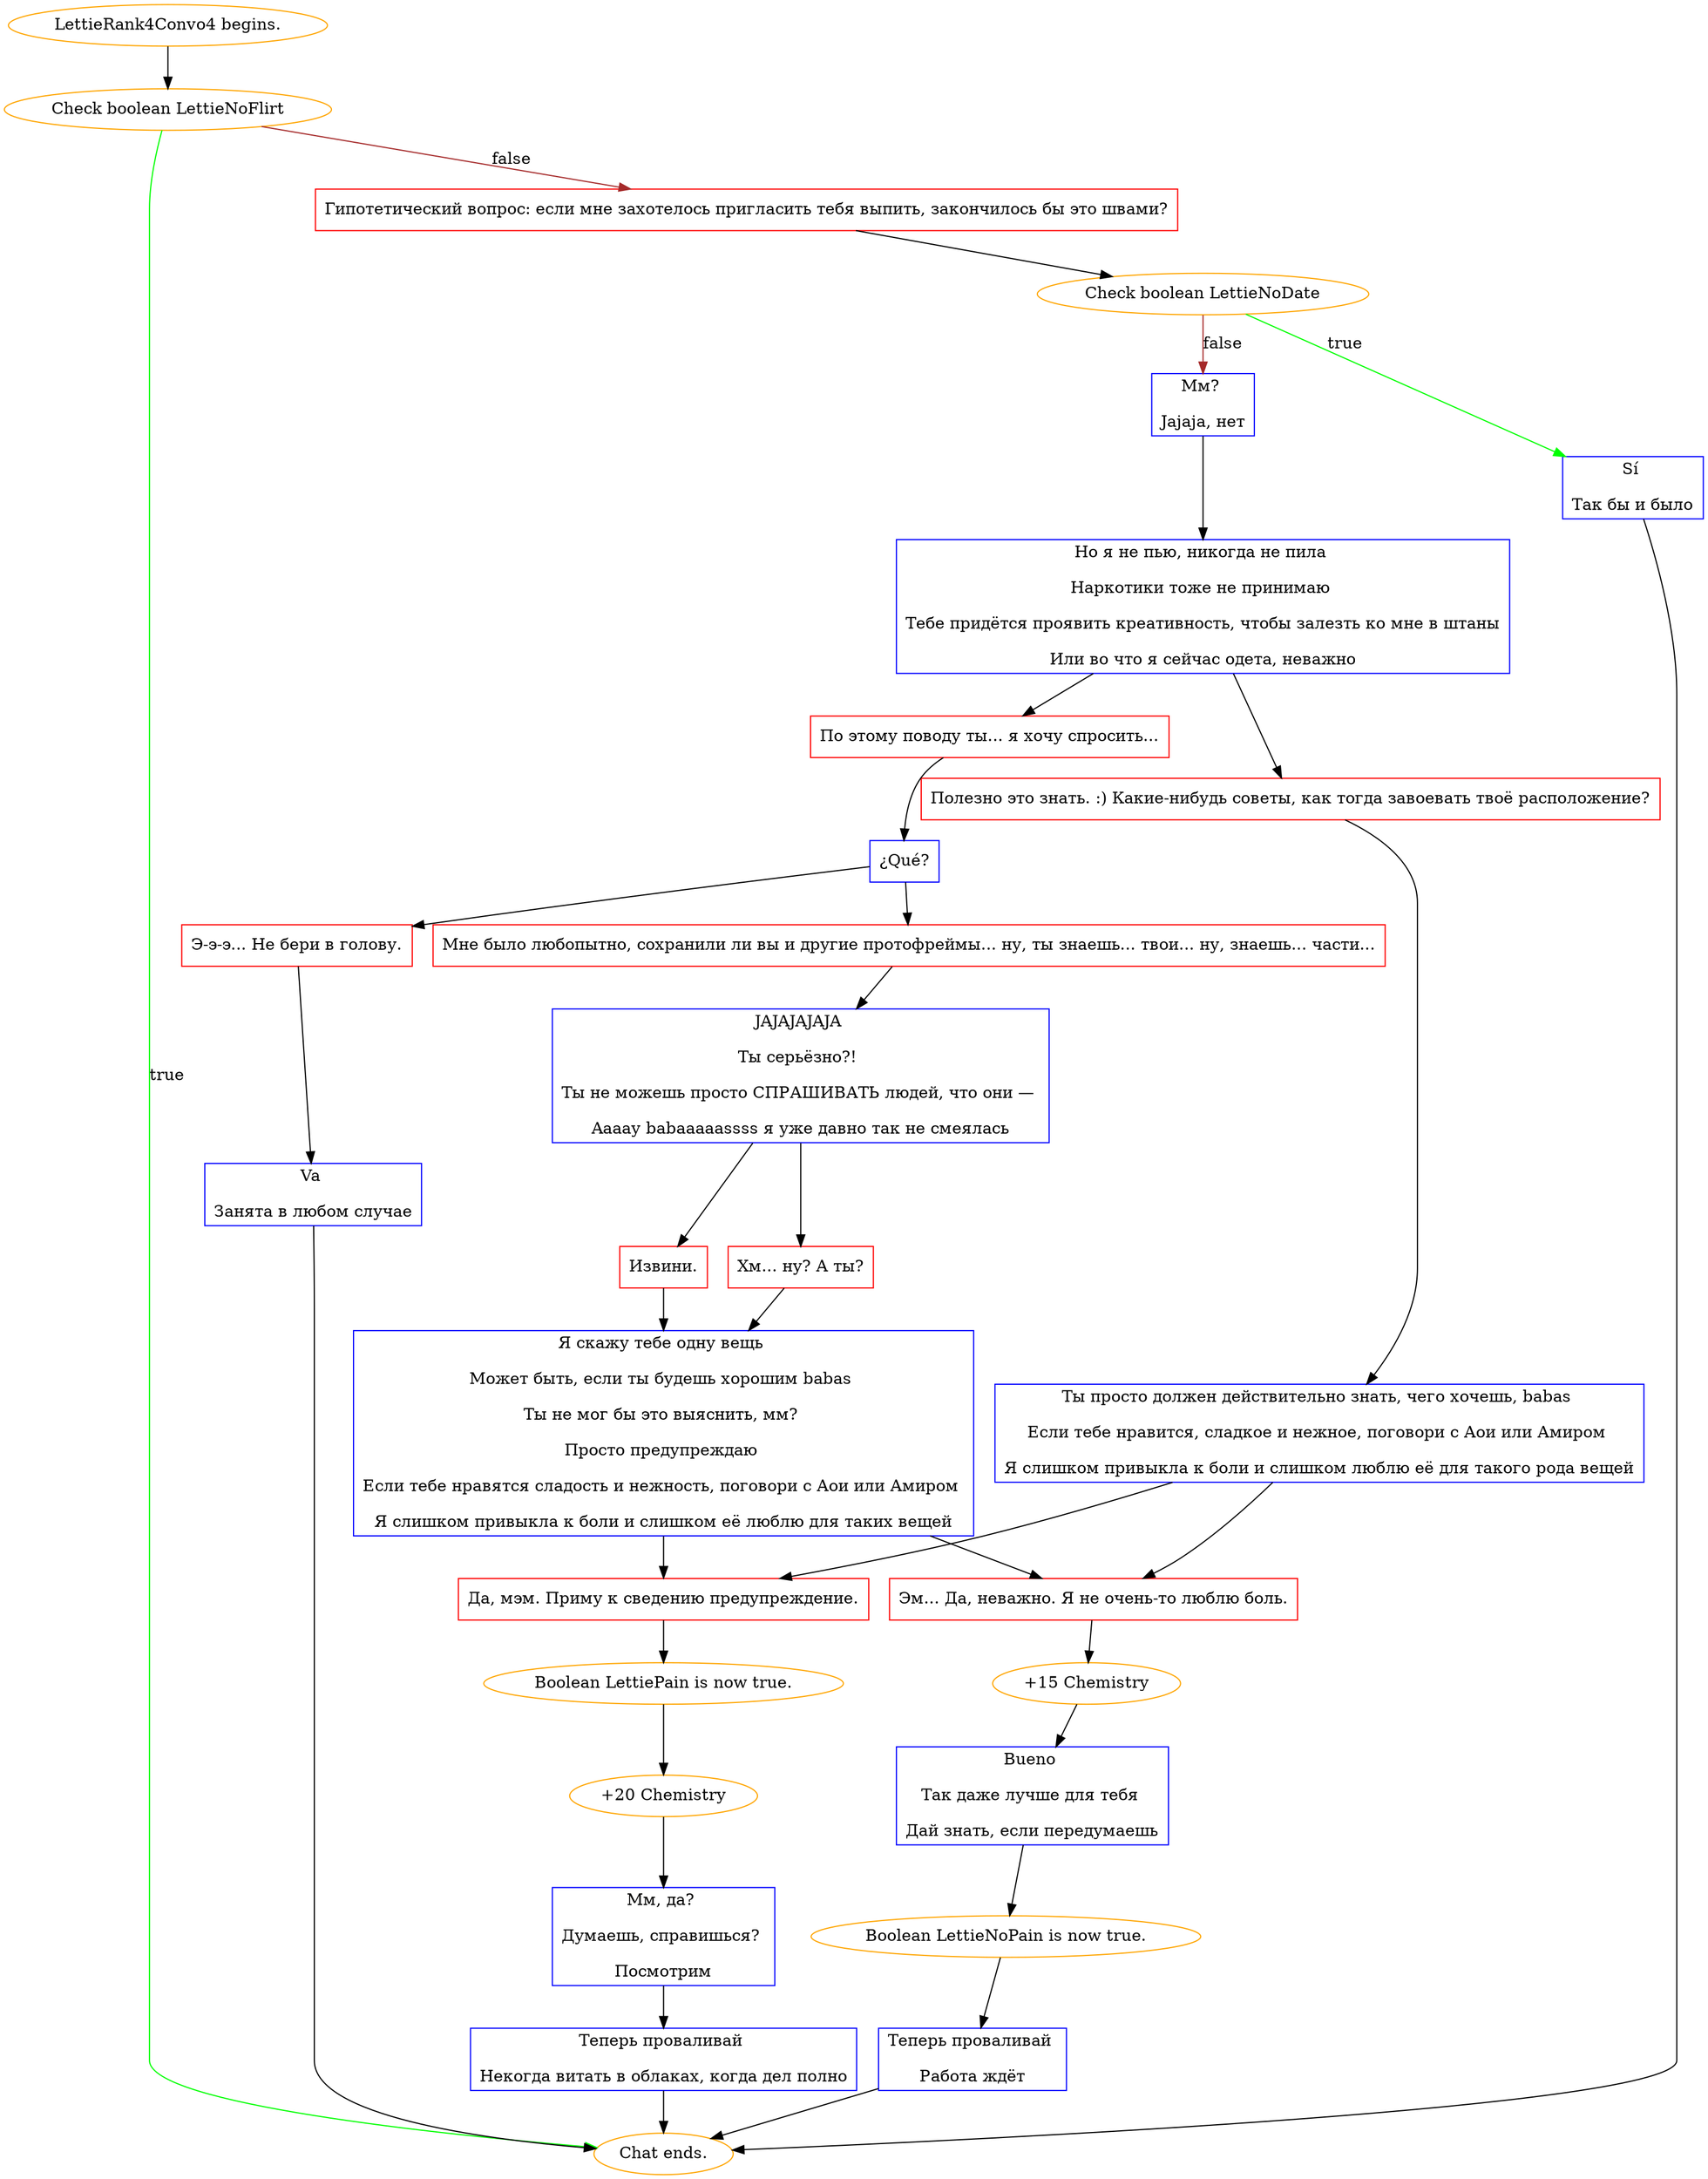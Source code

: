digraph {
	"LettieRank4Convo4 begins." [color=orange];
		"LettieRank4Convo4 begins." -> j1158339480;
	j1158339480 [label="Check boolean LettieNoFlirt",color=orange];
		j1158339480 -> "Chat ends." [label=true,color=green];
		j1158339480 -> j1337858875 [label=false,color=brown];
	"Chat ends." [color=orange];
	j1337858875 [label="Гипотетический вопрос: если мне захотелось пригласить тебя выпить, закончилось бы это швами?",shape=box,color=red];
		j1337858875 -> j3741727461;
	j3741727461 [label="Check boolean LettieNoDate",color=orange];
		j3741727461 -> j2626767957 [label=true,color=green];
		j3741727461 -> j1769649971 [label=false,color=brown];
	j2626767957 [label="Sí 
Так бы и было",shape=box,color=blue];
		j2626767957 -> "Chat ends.";
	j1769649971 [label="Мм? 
Jajaja, нет",shape=box,color=blue];
		j1769649971 -> j2919042854;
	j2919042854 [label="Но я не пью, никогда не пила 
Наркотики тоже не принимаю 
Тебе придётся проявить креативность, чтобы залезть ко мне в штаны
Или во что я сейчас одета, неважно",shape=box,color=blue];
		j2919042854 -> j2077368309;
		j2919042854 -> j126839764;
	j2077368309 [label="Полезно это знать. :) Какие-нибудь советы, как тогда завоевать твоё расположение?",shape=box,color=red];
		j2077368309 -> j1703474726;
	j126839764 [label="По этому поводу ты... я хочу спросить...",shape=box,color=red];
		j126839764 -> j557481327;
	j1703474726 [label="Ты просто должен действительно знать, чего хочешь, babas 
Если тебе нравится, сладкое и нежное, поговори с Аои или Амиром 
Я слишком привыкла к боли и слишком люблю её для такого рода вещей",shape=box,color=blue];
		j1703474726 -> j1039779677;
		j1703474726 -> j3960269864;
	j557481327 [label="¿Qué?",shape=box,color=blue];
		j557481327 -> j2873978275;
		j557481327 -> j2179836814;
	j1039779677 [label="Да, мэм. Приму к сведению предупреждение.",shape=box,color=red];
		j1039779677 -> j577031707;
	j3960269864 [label="Эм... Да, неважно. Я не очень-то люблю боль.",shape=box,color=red];
		j3960269864 -> j1777759410;
	j2873978275 [label="Мне было любопытно, сохранили ли вы и другие протофреймы... ну, ты знаешь... твои... ну, знаешь... части...",shape=box,color=red];
		j2873978275 -> j56588074;
	j2179836814 [label="Э-э-э... Не бери в голову.",shape=box,color=red];
		j2179836814 -> j2160562652;
	j577031707 [label="Boolean LettiePain is now true.",color=orange];
		j577031707 -> j4057108616;
	j1777759410 [label="+15 Chemistry",color=orange];
		j1777759410 -> j3173282700;
	j56588074 [label="JAJAJAJAJA 
Ты серьёзно?! 
Ты не можешь просто СПРАШИВАТЬ людей, что они — 
Aaaay babaaaaassss я уже давно так не смеялась",shape=box,color=blue];
		j56588074 -> j1095634507;
		j56588074 -> j1097127463;
	j2160562652 [label="Va 
Занята в любом случае",shape=box,color=blue];
		j2160562652 -> "Chat ends.";
	j4057108616 [label="+20 Chemistry",color=orange];
		j4057108616 -> j3597121375;
	j3173282700 [label="Bueno 
Так даже лучше для тебя 
Дай знать, если передумаешь",shape=box,color=blue];
		j3173282700 -> j1565220248;
	j1095634507 [label="Извини.",shape=box,color=red];
		j1095634507 -> j30974552;
	j1097127463 [label="Хм... ну? А ты?",shape=box,color=red];
		j1097127463 -> j30974552;
	j3597121375 [label="Мм, да? 
Думаешь, справишься? 
Посмотрим",shape=box,color=blue];
		j3597121375 -> j3320471481;
	j1565220248 [label="Boolean LettieNoPain is now true.",color=orange];
		j1565220248 -> j1591614486;
	j30974552 [label="Я скажу тебе одну вещь 
Может быть, если ты будешь хорошим babas 
Ты не мог бы это выяснить, мм? 
Просто предупреждаю 
Если тебе нравятся сладость и нежность, поговори с Аои или Амиром 
Я слишком привыкла к боли и слишком её люблю для таких вещей",shape=box,color=blue];
		j30974552 -> j1039779677;
		j30974552 -> j3960269864;
	j3320471481 [label="Теперь проваливай 
Некогда витать в облаках, когда дел полно",shape=box,color=blue];
		j3320471481 -> "Chat ends.";
	j1591614486 [label="Теперь проваливай 
Работа ждёт",shape=box,color=blue];
		j1591614486 -> "Chat ends.";
}
